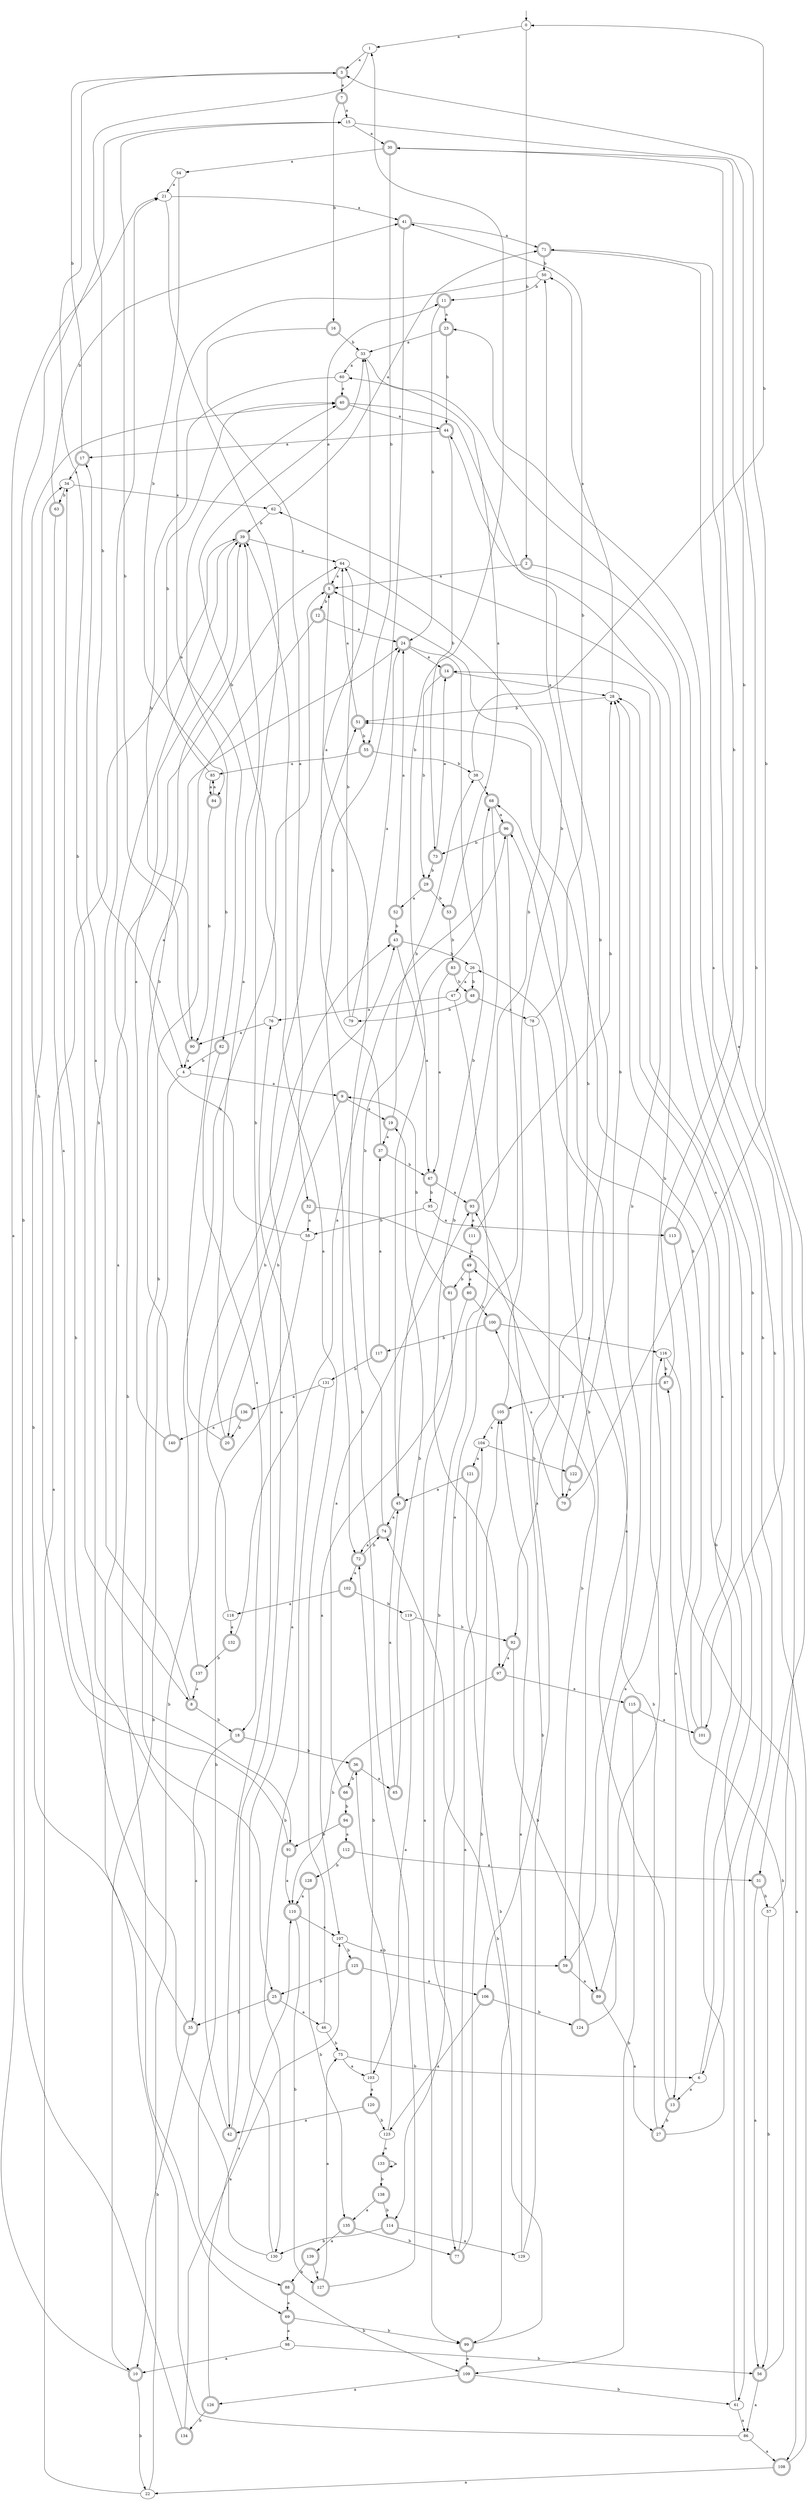 digraph RandomDFA {
  __start0 [label="", shape=none];
  __start0 -> 0 [label=""];
  0 [shape=circle]
  0 -> 1 [label="a"]
  0 -> 2 [label="b"]
  1
  1 -> 3 [label="a"]
  1 -> 4 [label="b"]
  2 [shape=doublecircle]
  2 -> 5 [label="a"]
  2 -> 6 [label="b"]
  3 [shape=doublecircle]
  3 -> 7 [label="a"]
  3 -> 8 [label="b"]
  4
  4 -> 9 [label="a"]
  4 -> 10 [label="b"]
  5 [shape=doublecircle]
  5 -> 11 [label="a"]
  5 -> 12 [label="b"]
  6
  6 -> 13 [label="a"]
  6 -> 14 [label="b"]
  7 [shape=doublecircle]
  7 -> 15 [label="a"]
  7 -> 16 [label="b"]
  8 [shape=doublecircle]
  8 -> 17 [label="a"]
  8 -> 18 [label="b"]
  9 [shape=doublecircle]
  9 -> 19 [label="a"]
  9 -> 20 [label="b"]
  10 [shape=doublecircle]
  10 -> 21 [label="a"]
  10 -> 22 [label="b"]
  11 [shape=doublecircle]
  11 -> 23 [label="a"]
  11 -> 24 [label="b"]
  12 [shape=doublecircle]
  12 -> 24 [label="a"]
  12 -> 25 [label="b"]
  13 [shape=doublecircle]
  13 -> 26 [label="a"]
  13 -> 27 [label="b"]
  14 [shape=doublecircle]
  14 -> 28 [label="a"]
  14 -> 29 [label="b"]
  15
  15 -> 30 [label="a"]
  15 -> 31 [label="b"]
  16 [shape=doublecircle]
  16 -> 32 [label="a"]
  16 -> 33 [label="b"]
  17 [shape=doublecircle]
  17 -> 34 [label="a"]
  17 -> 3 [label="b"]
  18 [shape=doublecircle]
  18 -> 35 [label="a"]
  18 -> 36 [label="b"]
  19 [shape=doublecircle]
  19 -> 37 [label="a"]
  19 -> 38 [label="b"]
  20 [shape=doublecircle]
  20 -> 39 [label="a"]
  20 -> 40 [label="b"]
  21
  21 -> 41 [label="a"]
  21 -> 42 [label="b"]
  22
  22 -> 39 [label="a"]
  22 -> 43 [label="b"]
  23 [shape=doublecircle]
  23 -> 33 [label="a"]
  23 -> 44 [label="b"]
  24 [shape=doublecircle]
  24 -> 14 [label="a"]
  24 -> 45 [label="b"]
  25 [shape=doublecircle]
  25 -> 46 [label="a"]
  25 -> 35 [label="b"]
  26
  26 -> 47 [label="a"]
  26 -> 48 [label="b"]
  27 [shape=doublecircle]
  27 -> 28 [label="a"]
  27 -> 49 [label="b"]
  28
  28 -> 50 [label="a"]
  28 -> 51 [label="b"]
  29 [shape=doublecircle]
  29 -> 52 [label="a"]
  29 -> 53 [label="b"]
  30 [shape=doublecircle]
  30 -> 54 [label="a"]
  30 -> 55 [label="b"]
  31 [shape=doublecircle]
  31 -> 56 [label="a"]
  31 -> 57 [label="b"]
  32 [shape=doublecircle]
  32 -> 58 [label="a"]
  32 -> 59 [label="b"]
  33
  33 -> 60 [label="a"]
  33 -> 61 [label="b"]
  34
  34 -> 62 [label="a"]
  34 -> 63 [label="b"]
  35 [shape=doublecircle]
  35 -> 64 [label="a"]
  35 -> 10 [label="b"]
  36 [shape=doublecircle]
  36 -> 65 [label="a"]
  36 -> 66 [label="b"]
  37 [shape=doublecircle]
  37 -> 33 [label="a"]
  37 -> 67 [label="b"]
  38
  38 -> 68 [label="a"]
  38 -> 0 [label="b"]
  39 [shape=doublecircle]
  39 -> 64 [label="a"]
  39 -> 69 [label="b"]
  40 [shape=doublecircle]
  40 -> 44 [label="a"]
  40 -> 70 [label="b"]
  41 [shape=doublecircle]
  41 -> 71 [label="a"]
  41 -> 72 [label="b"]
  42 [shape=doublecircle]
  42 -> 51 [label="a"]
  42 -> 21 [label="b"]
  43 [shape=doublecircle]
  43 -> 67 [label="a"]
  43 -> 26 [label="b"]
  44 [shape=doublecircle]
  44 -> 17 [label="a"]
  44 -> 73 [label="b"]
  45 [shape=doublecircle]
  45 -> 74 [label="a"]
  45 -> 1 [label="b"]
  46
  46 -> 39 [label="a"]
  46 -> 75 [label="b"]
  47
  47 -> 76 [label="a"]
  47 -> 77 [label="b"]
  48 [shape=doublecircle]
  48 -> 78 [label="a"]
  48 -> 79 [label="b"]
  49 [shape=doublecircle]
  49 -> 80 [label="a"]
  49 -> 81 [label="b"]
  50
  50 -> 82 [label="a"]
  50 -> 11 [label="b"]
  51 [shape=doublecircle]
  51 -> 64 [label="a"]
  51 -> 55 [label="b"]
  52 [shape=doublecircle]
  52 -> 24 [label="a"]
  52 -> 43 [label="b"]
  53 [shape=doublecircle]
  53 -> 60 [label="a"]
  53 -> 83 [label="b"]
  54
  54 -> 21 [label="a"]
  54 -> 84 [label="b"]
  55 [shape=doublecircle]
  55 -> 85 [label="a"]
  55 -> 38 [label="b"]
  56 [shape=doublecircle]
  56 -> 86 [label="a"]
  56 -> 87 [label="b"]
  57
  57 -> 71 [label="a"]
  57 -> 56 [label="b"]
  58
  58 -> 24 [label="a"]
  58 -> 88 [label="b"]
  59 [shape=doublecircle]
  59 -> 89 [label="a"]
  59 -> 62 [label="b"]
  60
  60 -> 40 [label="a"]
  60 -> 90 [label="b"]
  61
  61 -> 86 [label="a"]
  61 -> 51 [label="b"]
  62
  62 -> 71 [label="a"]
  62 -> 39 [label="b"]
  63 [shape=doublecircle]
  63 -> 91 [label="a"]
  63 -> 41 [label="b"]
  64
  64 -> 5 [label="a"]
  64 -> 92 [label="b"]
  65 [shape=doublecircle]
  65 -> 45 [label="a"]
  65 -> 19 [label="b"]
  66 [shape=doublecircle]
  66 -> 93 [label="a"]
  66 -> 94 [label="b"]
  67 [shape=doublecircle]
  67 -> 93 [label="a"]
  67 -> 95 [label="b"]
  68 [shape=doublecircle]
  68 -> 96 [label="a"]
  68 -> 97 [label="b"]
  69 [shape=doublecircle]
  69 -> 98 [label="a"]
  69 -> 99 [label="b"]
  70 [shape=doublecircle]
  70 -> 100 [label="a"]
  70 -> 3 [label="b"]
  71 [shape=doublecircle]
  71 -> 101 [label="a"]
  71 -> 50 [label="b"]
  72 [shape=doublecircle]
  72 -> 102 [label="a"]
  72 -> 74 [label="b"]
  73 [shape=doublecircle]
  73 -> 14 [label="a"]
  73 -> 29 [label="b"]
  74 [shape=doublecircle]
  74 -> 72 [label="a"]
  74 -> 68 [label="b"]
  75
  75 -> 103 [label="a"]
  75 -> 6 [label="b"]
  76
  76 -> 90 [label="a"]
  76 -> 33 [label="b"]
  77 [shape=doublecircle]
  77 -> 104 [label="a"]
  77 -> 105 [label="b"]
  78
  78 -> 106 [label="a"]
  78 -> 41 [label="b"]
  79
  79 -> 24 [label="a"]
  79 -> 64 [label="b"]
  80 [shape=doublecircle]
  80 -> 107 [label="a"]
  80 -> 100 [label="b"]
  81 [shape=doublecircle]
  81 -> 99 [label="a"]
  81 -> 9 [label="b"]
  82 [shape=doublecircle]
  82 -> 18 [label="a"]
  82 -> 4 [label="b"]
  83 [shape=doublecircle]
  83 -> 67 [label="a"]
  83 -> 48 [label="b"]
  84 [shape=doublecircle]
  84 -> 85 [label="a"]
  84 -> 90 [label="b"]
  85
  85 -> 84 [label="a"]
  85 -> 40 [label="b"]
  86
  86 -> 108 [label="a"]
  86 -> 34 [label="b"]
  87 [shape=doublecircle]
  87 -> 105 [label="a"]
  87 -> 30 [label="b"]
  88 [shape=doublecircle]
  88 -> 69 [label="a"]
  88 -> 109 [label="b"]
  89 [shape=doublecircle]
  89 -> 27 [label="a"]
  89 -> 44 [label="b"]
  90 [shape=doublecircle]
  90 -> 4 [label="a"]
  90 -> 15 [label="b"]
  91 [shape=doublecircle]
  91 -> 110 [label="a"]
  91 -> 40 [label="b"]
  92 [shape=doublecircle]
  92 -> 97 [label="a"]
  92 -> 89 [label="b"]
  93 [shape=doublecircle]
  93 -> 111 [label="a"]
  93 -> 28 [label="b"]
  94 [shape=doublecircle]
  94 -> 112 [label="a"]
  94 -> 91 [label="b"]
  95
  95 -> 113 [label="a"]
  95 -> 58 [label="b"]
  96 [shape=doublecircle]
  96 -> 114 [label="a"]
  96 -> 73 [label="b"]
  97 [shape=doublecircle]
  97 -> 115 [label="a"]
  97 -> 110 [label="b"]
  98
  98 -> 10 [label="a"]
  98 -> 56 [label="b"]
  99 [shape=doublecircle]
  99 -> 109 [label="a"]
  99 -> 74 [label="b"]
  100 [shape=doublecircle]
  100 -> 116 [label="a"]
  100 -> 117 [label="b"]
  101 [shape=doublecircle]
  101 -> 28 [label="a"]
  101 -> 68 [label="b"]
  102 [shape=doublecircle]
  102 -> 118 [label="a"]
  102 -> 119 [label="b"]
  103
  103 -> 120 [label="a"]
  103 -> 72 [label="b"]
  104
  104 -> 121 [label="a"]
  104 -> 122 [label="b"]
  105 [shape=doublecircle]
  105 -> 104 [label="a"]
  105 -> 50 [label="b"]
  106 [shape=doublecircle]
  106 -> 123 [label="a"]
  106 -> 124 [label="b"]
  107
  107 -> 59 [label="a"]
  107 -> 125 [label="b"]
  108 [shape=doublecircle]
  108 -> 22 [label="a"]
  108 -> 23 [label="b"]
  109 [shape=doublecircle]
  109 -> 126 [label="a"]
  109 -> 61 [label="b"]
  110 [shape=doublecircle]
  110 -> 107 [label="a"]
  110 -> 127 [label="b"]
  111 [shape=doublecircle]
  111 -> 49 [label="a"]
  111 -> 5 [label="b"]
  112 [shape=doublecircle]
  112 -> 31 [label="a"]
  112 -> 128 [label="b"]
  113 [shape=doublecircle]
  113 -> 13 [label="a"]
  113 -> 30 [label="b"]
  114 [shape=doublecircle]
  114 -> 129 [label="a"]
  114 -> 130 [label="b"]
  115 [shape=doublecircle]
  115 -> 101 [label="a"]
  115 -> 109 [label="b"]
  116
  116 -> 108 [label="a"]
  116 -> 87 [label="b"]
  117 [shape=doublecircle]
  117 -> 37 [label="a"]
  117 -> 131 [label="b"]
  118
  118 -> 132 [label="a"]
  118 -> 43 [label="b"]
  119
  119 -> 103 [label="a"]
  119 -> 92 [label="b"]
  120 [shape=doublecircle]
  120 -> 42 [label="a"]
  120 -> 123 [label="b"]
  121 [shape=doublecircle]
  121 -> 45 [label="a"]
  121 -> 99 [label="b"]
  122 [shape=doublecircle]
  122 -> 70 [label="a"]
  122 -> 28 [label="b"]
  123
  123 -> 133 [label="a"]
  123 -> 36 [label="b"]
  124 [shape=doublecircle]
  124 -> 116 [label="a"]
  124 -> 96 [label="b"]
  125 [shape=doublecircle]
  125 -> 106 [label="a"]
  125 -> 25 [label="b"]
  126 [shape=doublecircle]
  126 -> 110 [label="a"]
  126 -> 134 [label="b"]
  127 [shape=doublecircle]
  127 -> 75 [label="a"]
  127 -> 5 [label="b"]
  128 [shape=doublecircle]
  128 -> 110 [label="a"]
  128 -> 135 [label="b"]
  129
  129 -> 105 [label="a"]
  129 -> 93 [label="b"]
  130
  130 -> 76 [label="a"]
  130 -> 34 [label="b"]
  131
  131 -> 136 [label="a"]
  131 -> 130 [label="b"]
  132 [shape=doublecircle]
  132 -> 96 [label="a"]
  132 -> 137 [label="b"]
  133 [shape=doublecircle]
  133 -> 133 [label="a"]
  133 -> 138 [label="b"]
  134 [shape=doublecircle]
  134 -> 107 [label="a"]
  134 -> 15 [label="b"]
  135 [shape=doublecircle]
  135 -> 139 [label="a"]
  135 -> 77 [label="b"]
  136 [shape=doublecircle]
  136 -> 140 [label="a"]
  136 -> 20 [label="b"]
  137 [shape=doublecircle]
  137 -> 8 [label="a"]
  137 -> 5 [label="b"]
  138 [shape=doublecircle]
  138 -> 135 [label="a"]
  138 -> 114 [label="b"]
  139 [shape=doublecircle]
  139 -> 127 [label="a"]
  139 -> 88 [label="b"]
  140 [shape=doublecircle]
  140 -> 39 [label="a"]
  140 -> 39 [label="b"]
}
